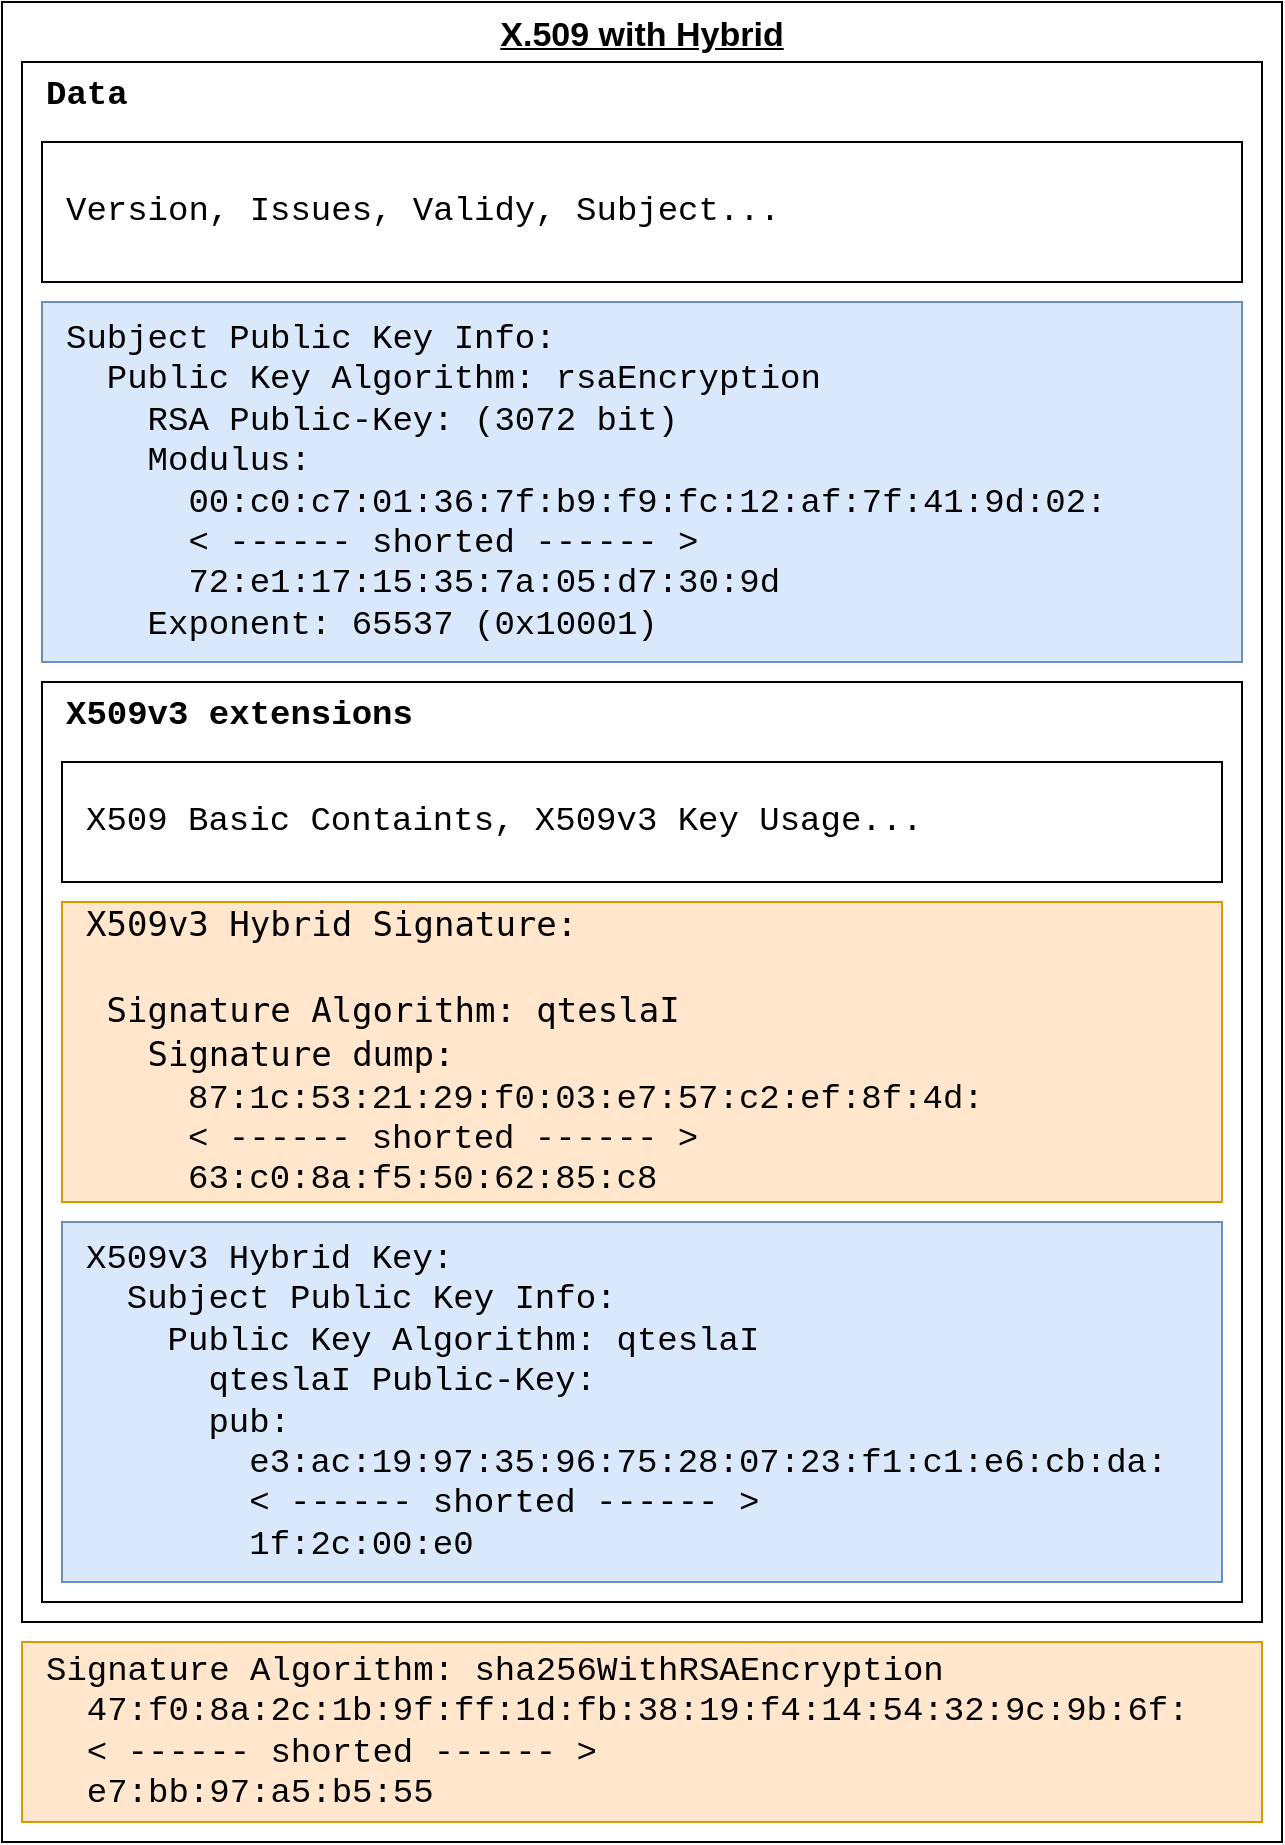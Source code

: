 <mxfile version="15.8.7" type="github">
  <diagram id="rRFUTKCY2RcfOUQnv4tR" name="Page-1">
    <mxGraphModel dx="1221" dy="642" grid="1" gridSize="10" guides="1" tooltips="1" connect="1" arrows="1" fold="1" page="1" pageScale="1" pageWidth="827" pageHeight="1169" math="0" shadow="0">
      <root>
        <mxCell id="0" />
        <mxCell id="1" parent="0" />
        <mxCell id="j4lKWAqUsnPBpEF1H8we-1" value="X.509 with Hybrid" style="rounded=0;whiteSpace=wrap;html=1;verticalAlign=top;fontSize=17;align=center;fontStyle=5" vertex="1" parent="1">
          <mxGeometry x="80" y="200" width="640" height="920" as="geometry" />
        </mxCell>
        <mxCell id="j4lKWAqUsnPBpEF1H8we-3" value="Data" style="rounded=0;whiteSpace=wrap;html=1;fontSize=17;verticalAlign=top;fontFamily=Courier New;align=left;spacingLeft=10;fontStyle=1" vertex="1" parent="1">
          <mxGeometry x="90" y="230" width="620" height="780" as="geometry" />
        </mxCell>
        <mxCell id="j4lKWAqUsnPBpEF1H8we-5" value="&lt;div style=&quot;font-size: 17px;&quot;&gt;&lt;font style=&quot;font-size: 17px;&quot;&gt;Version, Issues, Validy, Subject...&lt;br style=&quot;font-size: 17px;&quot;&gt;&lt;/font&gt;&lt;/div&gt;" style="rounded=0;whiteSpace=wrap;html=1;fontSize=17;fontFamily=Courier New;align=left;spacingLeft=10;" vertex="1" parent="1">
          <mxGeometry x="100" y="270" width="600" height="70" as="geometry" />
        </mxCell>
        <mxCell id="j4lKWAqUsnPBpEF1H8we-6" value="Subject Public Key Info:&lt;br&gt;&amp;nbsp; Public Key Algorithm: rsaEncryption&lt;br&gt;&amp;nbsp;&amp;nbsp;&amp;nbsp; RSA Public-Key: (3072 bit)&lt;br&gt;&amp;nbsp;&amp;nbsp;&amp;nbsp; Modulus:&lt;br&gt;&amp;nbsp;&amp;nbsp;&amp;nbsp;&amp;nbsp;&amp;nbsp; 00:c0:c7:01:36:7f:b9:f9:fc:12:af:7f:41:9d:02:&lt;br&gt;&amp;nbsp;&amp;nbsp;&amp;nbsp;&amp;nbsp;&amp;nbsp; &amp;lt; ------ shorted ------ &amp;gt;&lt;br&gt;&amp;nbsp;&amp;nbsp;&amp;nbsp;&amp;nbsp;&amp;nbsp; 72:e1:17:15:35:7a:05:d7:30:9d&lt;br&gt;&amp;nbsp;&amp;nbsp;&amp;nbsp; Exponent: 65537 (0x10001)" style="rounded=0;whiteSpace=wrap;html=1;fontSize=17;fontFamily=Courier New;align=left;spacingLeft=10;fillColor=#dae8fc;strokeColor=#6c8ebf;" vertex="1" parent="1">
          <mxGeometry x="100" y="350" width="600" height="180" as="geometry" />
        </mxCell>
        <mxCell id="j4lKWAqUsnPBpEF1H8we-7" value="&lt;div&gt;X509v3 extensions&lt;/div&gt;" style="rounded=0;whiteSpace=wrap;html=1;labelBackgroundColor=#FFFFFF;fontFamily=Courier New;fontSize=17;fontColor=default;verticalAlign=top;align=left;spacingLeft=10;fontStyle=1" vertex="1" parent="1">
          <mxGeometry x="100" y="540" width="600" height="460" as="geometry" />
        </mxCell>
        <mxCell id="j4lKWAqUsnPBpEF1H8we-8" value="X509 Basic Containts, X509v3 Key Usage..." style="rounded=0;whiteSpace=wrap;html=1;labelBackgroundColor=#FFFFFF;fontFamily=Courier New;fontSize=17;fontColor=default;align=left;spacingLeft=10;" vertex="1" parent="1">
          <mxGeometry x="110" y="580" width="580" height="60" as="geometry" />
        </mxCell>
        <mxCell id="j4lKWAqUsnPBpEF1H8we-9" value="&lt;div style=&quot;font-size: 17px&quot;&gt;&lt;span style=&quot;font-family: monospace; font-size: 17px; font-style: normal; font-weight: 400; letter-spacing: normal; text-indent: 0px; text-transform: none; word-spacing: 0px; display: inline; float: none;&quot;&gt;X509v3 Hybrid Signature:&lt;br style=&quot;font-size: 17px&quot;&gt;&lt;/span&gt;&lt;/div&gt;&lt;div style=&quot;font-size: 17px&quot;&gt;&lt;span dir=&quot;ltr&quot; style=&quot;padding: 0px; margin: 0px; position: absolute; cursor: text; transform-origin: 0% 0% 0px; font-style: normal; font-weight: 400; letter-spacing: normal; text-indent: 0px; text-transform: none; word-spacing: 0px; left: 261.445px; top: 174.662px; font-size: 17px; font-family: monospace; transform: scaleX(1.0);&quot;&gt;&lt;/span&gt; &lt;br style=&quot;padding: 0px; margin: 0px; position: absolute; cursor: text; transform-origin: 0% 0% 0px; font-family: &amp;quot;arial&amp;quot;; font-size: 17px; font-style: normal; font-weight: 400; letter-spacing: normal; text-indent: 0px; text-transform: none; word-spacing: 0px;&quot;&gt;&lt;/div&gt;&lt;div style=&quot;font-size: 17px&quot;&gt;&lt;span style=&quot;font-family: monospace; font-size: 17px; font-style: normal; font-weight: 400; letter-spacing: normal; text-indent: 0px; text-transform: none; word-spacing: 0px; display: inline; float: none;&quot;&gt;&amp;nbsp;Signature Algorithm: qteslaI&lt;/span&gt;&lt;/div&gt;&lt;div style=&quot;font-size: 17px&quot;&gt;&lt;span style=&quot;font-family: monospace; font-size: 17px; font-style: normal; font-weight: 400; letter-spacing: normal; text-indent: 0px; text-transform: none; word-spacing: 0px; display: inline; float: none;&quot;&gt;&amp;nbsp;&amp;nbsp; &lt;/span&gt;&lt;span style=&quot;font-family: monospace; font-size: 17px; font-style: normal; font-weight: 400; letter-spacing: normal; text-indent: 0px; text-transform: none; word-spacing: 0px; display: inline; float: none;&quot;&gt;Signature dump:&lt;/span&gt;&lt;/div&gt;&lt;div style=&quot;font-size: 17px&quot;&gt;&amp;nbsp;&amp;nbsp;&amp;nbsp;&amp;nbsp; 87:1c:53:21:29:f0:03:e7:57:c2:ef:8f:4d:&lt;br style=&quot;font-size: 17px&quot;&gt;&amp;nbsp;&amp;nbsp;&amp;nbsp;&amp;nbsp; &amp;lt; ------ shorted ------ &amp;gt;&lt;br style=&quot;font-size: 17px&quot;&gt;&amp;nbsp;&amp;nbsp;&amp;nbsp;&amp;nbsp; 63:c0:8a:f5:50:62:85:c8&lt;br style=&quot;font-size: 17px&quot;&gt;&lt;/div&gt;" style="rounded=0;whiteSpace=wrap;html=1;labelBackgroundColor=none;fontFamily=Courier New;fontSize=17;align=left;spacingLeft=10;fillColor=#ffe6cc;strokeColor=#d79b00;" vertex="1" parent="1">
          <mxGeometry x="110" y="650" width="580" height="150" as="geometry" />
        </mxCell>
        <mxCell id="j4lKWAqUsnPBpEF1H8we-10" value="&lt;div style=&quot;font-size: 17px;&quot; align=&quot;left&quot;&gt;X509v3 Hybrid Key:&lt;br style=&quot;font-size: 17px;&quot;&gt;&amp;nbsp; Subject Public Key Info:&lt;br style=&quot;font-size: 17px;&quot;&gt;&amp;nbsp;&amp;nbsp;&amp;nbsp; Public Key Algorithm: qteslaI&lt;br style=&quot;font-size: 17px;&quot;&gt;&amp;nbsp;&amp;nbsp;&amp;nbsp;&amp;nbsp;&amp;nbsp; qteslaI Public-Key:&lt;br style=&quot;font-size: 17px;&quot;&gt;&amp;nbsp;&amp;nbsp;&amp;nbsp;&amp;nbsp;&amp;nbsp; pub:&lt;br style=&quot;font-size: 17px;&quot;&gt;&amp;nbsp;&amp;nbsp;&amp;nbsp;&amp;nbsp;&amp;nbsp;&amp;nbsp;&amp;nbsp; e3:ac:19:97:35:96:75:28:07:23:f1:c1:e6:cb:da:&lt;br style=&quot;font-size: 17px;&quot;&gt;&amp;nbsp;&amp;nbsp;&amp;nbsp;&amp;nbsp;&amp;nbsp;&amp;nbsp;&amp;nbsp; &amp;lt; ------ shorted ------ &amp;gt;&lt;br style=&quot;font-size: 17px;&quot;&gt;&amp;nbsp;&amp;nbsp;&amp;nbsp;&amp;nbsp;&amp;nbsp;&amp;nbsp;&amp;nbsp; 1f:2c:00:e0&lt;br style=&quot;font-size: 17px;&quot;&gt;&lt;/div&gt;" style="rounded=0;whiteSpace=wrap;html=1;labelBackgroundColor=none;fontFamily=Courier New;fontSize=17;align=left;fillColor=#dae8fc;strokeColor=#6c8ebf;spacingLeft=10;" vertex="1" parent="1">
          <mxGeometry x="110" y="810" width="580" height="180" as="geometry" />
        </mxCell>
        <mxCell id="j4lKWAqUsnPBpEF1H8we-4" value="Signature Algorithm: sha256WithRSAEncryption&lt;br&gt;&amp;nbsp; 47:f0:8a:2c:1b:9f:ff:1d:fb:38:19:f4:14:54:32:9c:9b:6f:&lt;br&gt;&amp;nbsp; &amp;lt; ------ shorted ------ &amp;gt;&lt;br&gt;&amp;nbsp; e7:bb:97:a5:b5:55" style="rounded=0;whiteSpace=wrap;html=1;fontSize=17;align=left;fontFamily=Courier New;spacingLeft=10;labelBackgroundColor=none;fillColor=#ffe6cc;strokeColor=#d79b00;" vertex="1" parent="1">
          <mxGeometry x="90" y="1020" width="620" height="90" as="geometry" />
        </mxCell>
      </root>
    </mxGraphModel>
  </diagram>
</mxfile>
